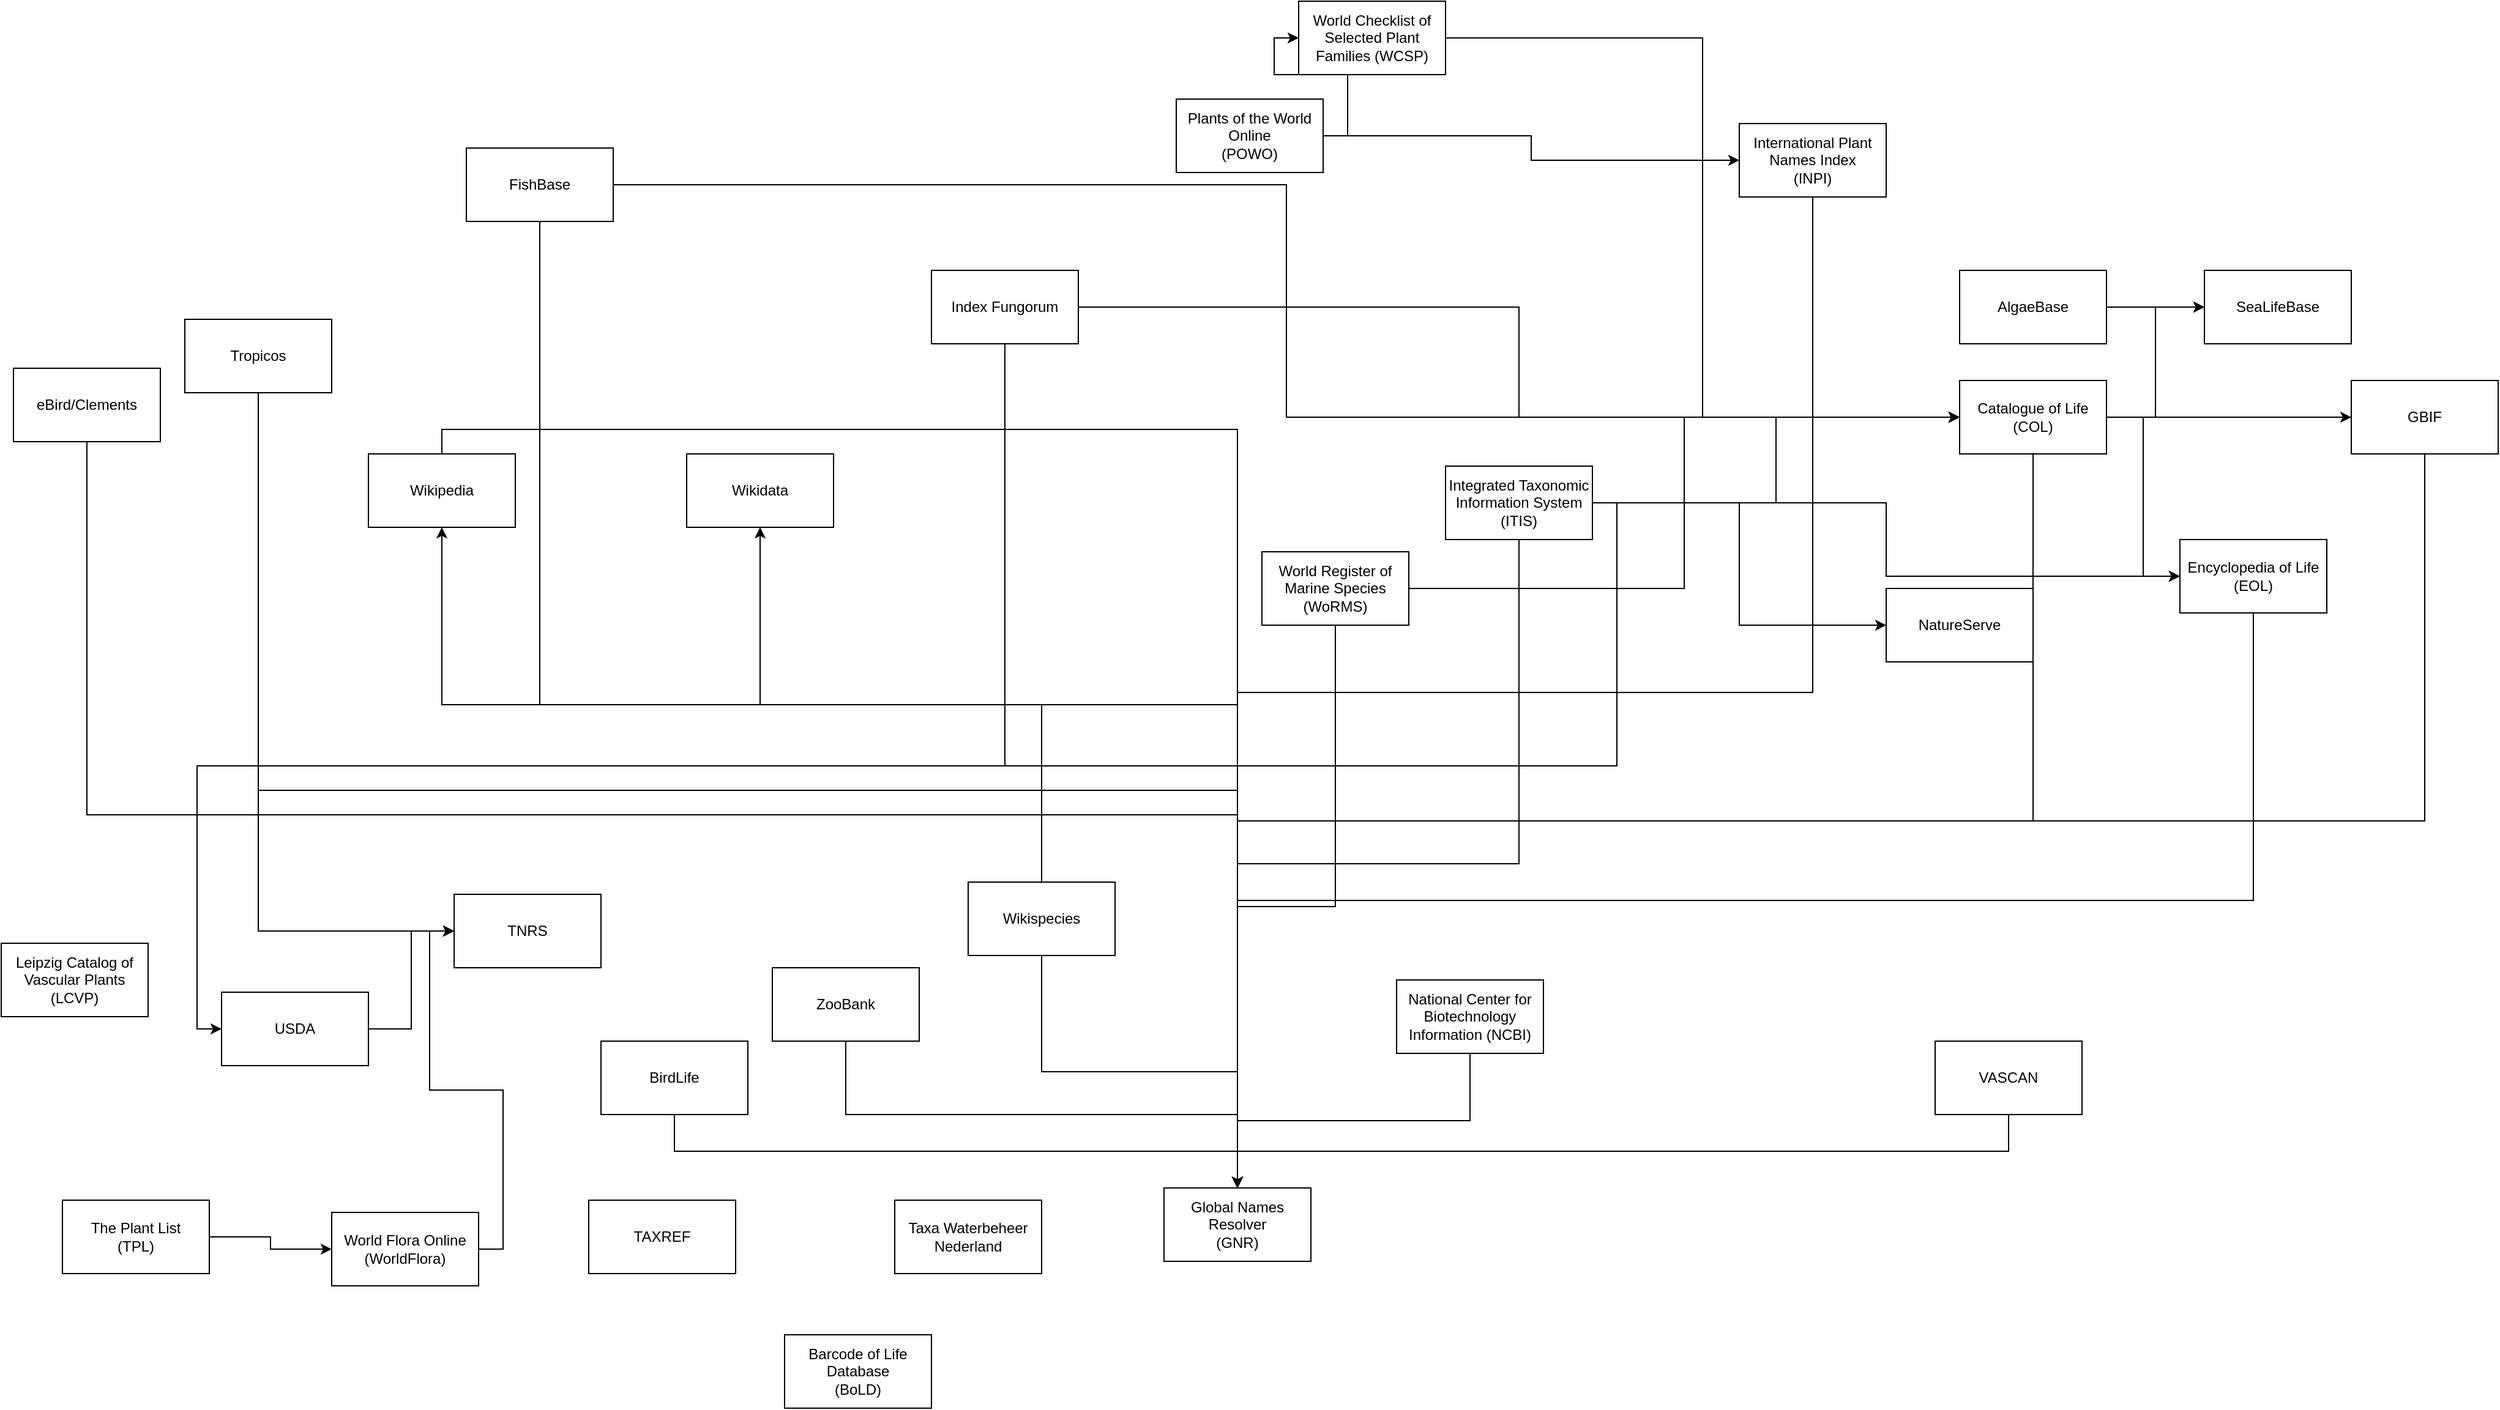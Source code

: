 <mxfile version="14.4.3" type="device"><diagram id="b5GW9MhGaCxvMdVLyB0A" name="Page-1"><mxGraphModel dx="2377" dy="1633" grid="1" gridSize="10" guides="1" tooltips="1" connect="1" arrows="1" fold="1" page="1" pageScale="1" pageWidth="4681" pageHeight="3300" math="0" shadow="0"><root><mxCell id="0"/><mxCell id="1" parent="0"/><mxCell id="qHFs2Xs5j-tJgoaFzKSN-1" value="GBIF" style="rounded=0;whiteSpace=wrap;html=1;" vertex="1" parent="1"><mxGeometry x="2010" y="770" width="120" height="60" as="geometry"/></mxCell><mxCell id="qHFs2Xs5j-tJgoaFzKSN-6" style="edgeStyle=orthogonalEdgeStyle;rounded=0;orthogonalLoop=1;jettySize=auto;html=1;exitX=1;exitY=0.5;exitDx=0;exitDy=0;entryX=0;entryY=0.5;entryDx=0;entryDy=0;" edge="1" parent="1" source="qHFs2Xs5j-tJgoaFzKSN-2" target="qHFs2Xs5j-tJgoaFzKSN-1"><mxGeometry relative="1" as="geometry"/></mxCell><mxCell id="qHFs2Xs5j-tJgoaFzKSN-60" style="edgeStyle=orthogonalEdgeStyle;rounded=0;orthogonalLoop=1;jettySize=auto;html=1;exitX=1;exitY=0.5;exitDx=0;exitDy=0;entryX=0;entryY=0.5;entryDx=0;entryDy=0;" edge="1" parent="1" source="qHFs2Xs5j-tJgoaFzKSN-2" target="qHFs2Xs5j-tJgoaFzKSN-42"><mxGeometry relative="1" as="geometry"/></mxCell><mxCell id="qHFs2Xs5j-tJgoaFzKSN-69" style="edgeStyle=orthogonalEdgeStyle;rounded=0;orthogonalLoop=1;jettySize=auto;html=1;exitX=1;exitY=0.5;exitDx=0;exitDy=0;entryX=0;entryY=0.5;entryDx=0;entryDy=0;" edge="1" parent="1" source="qHFs2Xs5j-tJgoaFzKSN-2" target="qHFs2Xs5j-tJgoaFzKSN-12"><mxGeometry relative="1" as="geometry"/></mxCell><mxCell id="qHFs2Xs5j-tJgoaFzKSN-2" value="Catalogue of Life (COL)" style="rounded=0;whiteSpace=wrap;html=1;" vertex="1" parent="1"><mxGeometry x="1690" y="770" width="120" height="60" as="geometry"/></mxCell><mxCell id="qHFs2Xs5j-tJgoaFzKSN-7" style="edgeStyle=orthogonalEdgeStyle;rounded=0;orthogonalLoop=1;jettySize=auto;html=1;exitX=0.5;exitY=1;exitDx=0;exitDy=0;entryX=0.5;entryY=0;entryDx=0;entryDy=0;" edge="1" parent="1" source="qHFs2Xs5j-tJgoaFzKSN-2" target="qHFs2Xs5j-tJgoaFzKSN-3"><mxGeometry relative="1" as="geometry"/></mxCell><mxCell id="qHFs2Xs5j-tJgoaFzKSN-8" style="edgeStyle=orthogonalEdgeStyle;rounded=0;orthogonalLoop=1;jettySize=auto;html=1;exitX=0.5;exitY=1;exitDx=0;exitDy=0;entryX=0.5;entryY=0;entryDx=0;entryDy=0;" edge="1" parent="1" source="qHFs2Xs5j-tJgoaFzKSN-1" target="qHFs2Xs5j-tJgoaFzKSN-3"><mxGeometry relative="1" as="geometry"/></mxCell><mxCell id="qHFs2Xs5j-tJgoaFzKSN-14" style="edgeStyle=orthogonalEdgeStyle;rounded=0;orthogonalLoop=1;jettySize=auto;html=1;exitX=0.5;exitY=1;exitDx=0;exitDy=0;entryX=0.5;entryY=0;entryDx=0;entryDy=0;" edge="1" parent="1" source="qHFs2Xs5j-tJgoaFzKSN-9" target="qHFs2Xs5j-tJgoaFzKSN-3"><mxGeometry relative="1" as="geometry"/></mxCell><mxCell id="qHFs2Xs5j-tJgoaFzKSN-18" style="edgeStyle=orthogonalEdgeStyle;rounded=0;orthogonalLoop=1;jettySize=auto;html=1;exitX=0.5;exitY=1;exitDx=0;exitDy=0;entryX=0.5;entryY=0;entryDx=0;entryDy=0;" edge="1" parent="1" source="qHFs2Xs5j-tJgoaFzKSN-15" target="qHFs2Xs5j-tJgoaFzKSN-3"><mxGeometry relative="1" as="geometry"/></mxCell><mxCell id="qHFs2Xs5j-tJgoaFzKSN-22" style="edgeStyle=orthogonalEdgeStyle;rounded=0;orthogonalLoop=1;jettySize=auto;html=1;exitX=0.5;exitY=1;exitDx=0;exitDy=0;entryX=0.5;entryY=0;entryDx=0;entryDy=0;" edge="1" parent="1" source="qHFs2Xs5j-tJgoaFzKSN-21" target="qHFs2Xs5j-tJgoaFzKSN-3"><mxGeometry relative="1" as="geometry"/></mxCell><mxCell id="qHFs2Xs5j-tJgoaFzKSN-24" style="edgeStyle=orthogonalEdgeStyle;rounded=0;orthogonalLoop=1;jettySize=auto;html=1;exitX=0.5;exitY=1;exitDx=0;exitDy=0;entryX=0.5;entryY=0;entryDx=0;entryDy=0;" edge="1" parent="1" source="qHFs2Xs5j-tJgoaFzKSN-23" target="qHFs2Xs5j-tJgoaFzKSN-3"><mxGeometry relative="1" as="geometry"/></mxCell><mxCell id="qHFs2Xs5j-tJgoaFzKSN-25" style="edgeStyle=orthogonalEdgeStyle;rounded=0;orthogonalLoop=1;jettySize=auto;html=1;exitX=0.5;exitY=1;exitDx=0;exitDy=0;entryX=0.5;entryY=0;entryDx=0;entryDy=0;" edge="1" parent="1" source="qHFs2Xs5j-tJgoaFzKSN-10" target="qHFs2Xs5j-tJgoaFzKSN-3"><mxGeometry relative="1" as="geometry"/></mxCell><mxCell id="qHFs2Xs5j-tJgoaFzKSN-27" style="edgeStyle=orthogonalEdgeStyle;rounded=0;orthogonalLoop=1;jettySize=auto;html=1;exitX=0.5;exitY=1;exitDx=0;exitDy=0;entryX=0.5;entryY=0;entryDx=0;entryDy=0;" edge="1" parent="1" source="qHFs2Xs5j-tJgoaFzKSN-26" target="qHFs2Xs5j-tJgoaFzKSN-3"><mxGeometry relative="1" as="geometry"/></mxCell><mxCell id="qHFs2Xs5j-tJgoaFzKSN-30" style="edgeStyle=orthogonalEdgeStyle;rounded=0;orthogonalLoop=1;jettySize=auto;html=1;exitX=0.5;exitY=1;exitDx=0;exitDy=0;entryX=0.5;entryY=0;entryDx=0;entryDy=0;" edge="1" parent="1" source="qHFs2Xs5j-tJgoaFzKSN-29" target="qHFs2Xs5j-tJgoaFzKSN-3"><mxGeometry relative="1" as="geometry"/></mxCell><mxCell id="qHFs2Xs5j-tJgoaFzKSN-31" style="edgeStyle=orthogonalEdgeStyle;rounded=0;orthogonalLoop=1;jettySize=auto;html=1;exitX=0.5;exitY=1;exitDx=0;exitDy=0;entryX=0.5;entryY=0;entryDx=0;entryDy=0;" edge="1" parent="1" source="qHFs2Xs5j-tJgoaFzKSN-12" target="qHFs2Xs5j-tJgoaFzKSN-3"><mxGeometry relative="1" as="geometry"/></mxCell><mxCell id="qHFs2Xs5j-tJgoaFzKSN-3" value="Global Names Resolver&lt;br&gt;(GNR)" style="rounded=0;whiteSpace=wrap;html=1;" vertex="1" parent="1"><mxGeometry x="1040" y="1430" width="120" height="60" as="geometry"/></mxCell><mxCell id="qHFs2Xs5j-tJgoaFzKSN-13" style="edgeStyle=orthogonalEdgeStyle;rounded=0;orthogonalLoop=1;jettySize=auto;html=1;exitX=1;exitY=0.5;exitDx=0;exitDy=0;entryX=0;entryY=0.5;entryDx=0;entryDy=0;" edge="1" parent="1" source="qHFs2Xs5j-tJgoaFzKSN-9" target="qHFs2Xs5j-tJgoaFzKSN-2"><mxGeometry relative="1" as="geometry"/></mxCell><mxCell id="qHFs2Xs5j-tJgoaFzKSN-9" value="World Register of Marine Species (WoRMS)" style="rounded=0;whiteSpace=wrap;html=1;" vertex="1" parent="1"><mxGeometry x="1120" y="910" width="120" height="60" as="geometry"/></mxCell><mxCell id="qHFs2Xs5j-tJgoaFzKSN-52" style="edgeStyle=orthogonalEdgeStyle;rounded=0;orthogonalLoop=1;jettySize=auto;html=1;exitX=1;exitY=0.5;exitDx=0;exitDy=0;entryX=0;entryY=0.5;entryDx=0;entryDy=0;" edge="1" parent="1" source="qHFs2Xs5j-tJgoaFzKSN-10" target="qHFs2Xs5j-tJgoaFzKSN-2"><mxGeometry relative="1" as="geometry"/></mxCell><mxCell id="qHFs2Xs5j-tJgoaFzKSN-10" value="FishBase" style="rounded=0;whiteSpace=wrap;html=1;" vertex="1" parent="1"><mxGeometry x="470" y="580" width="120" height="60" as="geometry"/></mxCell><mxCell id="qHFs2Xs5j-tJgoaFzKSN-59" style="edgeStyle=orthogonalEdgeStyle;rounded=0;orthogonalLoop=1;jettySize=auto;html=1;exitX=1;exitY=0.5;exitDx=0;exitDy=0;entryX=0;entryY=0.5;entryDx=0;entryDy=0;" edge="1" parent="1" source="qHFs2Xs5j-tJgoaFzKSN-11" target="qHFs2Xs5j-tJgoaFzKSN-42"><mxGeometry relative="1" as="geometry"/></mxCell><mxCell id="qHFs2Xs5j-tJgoaFzKSN-11" value="AlgaeBase" style="rounded=0;whiteSpace=wrap;html=1;" vertex="1" parent="1"><mxGeometry x="1690" y="680" width="120" height="60" as="geometry"/></mxCell><mxCell id="qHFs2Xs5j-tJgoaFzKSN-12" value="Encyclopedia of Life&lt;br&gt;(EOL)" style="rounded=0;whiteSpace=wrap;html=1;" vertex="1" parent="1"><mxGeometry x="1870" y="900" width="120" height="60" as="geometry"/></mxCell><mxCell id="qHFs2Xs5j-tJgoaFzKSN-17" style="edgeStyle=orthogonalEdgeStyle;rounded=0;orthogonalLoop=1;jettySize=auto;html=1;exitX=0.5;exitY=0;exitDx=0;exitDy=0;entryX=0.5;entryY=1;entryDx=0;entryDy=0;" edge="1" parent="1" source="qHFs2Xs5j-tJgoaFzKSN-15" target="qHFs2Xs5j-tJgoaFzKSN-16"><mxGeometry relative="1" as="geometry"/></mxCell><mxCell id="qHFs2Xs5j-tJgoaFzKSN-20" style="edgeStyle=orthogonalEdgeStyle;rounded=0;orthogonalLoop=1;jettySize=auto;html=1;exitX=0.5;exitY=0;exitDx=0;exitDy=0;entryX=0.5;entryY=1;entryDx=0;entryDy=0;" edge="1" parent="1" source="qHFs2Xs5j-tJgoaFzKSN-15" target="qHFs2Xs5j-tJgoaFzKSN-19"><mxGeometry relative="1" as="geometry"/></mxCell><mxCell id="qHFs2Xs5j-tJgoaFzKSN-15" value="Wikispecies" style="rounded=0;whiteSpace=wrap;html=1;" vertex="1" parent="1"><mxGeometry x="880" y="1180" width="120" height="60" as="geometry"/></mxCell><mxCell id="qHFs2Xs5j-tJgoaFzKSN-38" style="edgeStyle=orthogonalEdgeStyle;rounded=0;orthogonalLoop=1;jettySize=auto;html=1;exitX=0.5;exitY=0;exitDx=0;exitDy=0;entryX=0.5;entryY=0;entryDx=0;entryDy=0;" edge="1" parent="1" source="qHFs2Xs5j-tJgoaFzKSN-16" target="qHFs2Xs5j-tJgoaFzKSN-3"><mxGeometry relative="1" as="geometry"/></mxCell><mxCell id="qHFs2Xs5j-tJgoaFzKSN-16" value="Wikipedia" style="rounded=0;whiteSpace=wrap;html=1;" vertex="1" parent="1"><mxGeometry x="390" y="830" width="120" height="60" as="geometry"/></mxCell><mxCell id="qHFs2Xs5j-tJgoaFzKSN-19" value="Wikidata" style="rounded=0;whiteSpace=wrap;html=1;" vertex="1" parent="1"><mxGeometry x="650" y="830" width="120" height="60" as="geometry"/></mxCell><mxCell id="qHFs2Xs5j-tJgoaFzKSN-21" value="VASCAN" style="rounded=0;whiteSpace=wrap;html=1;" vertex="1" parent="1"><mxGeometry x="1670" y="1310" width="120" height="60" as="geometry"/></mxCell><mxCell id="qHFs2Xs5j-tJgoaFzKSN-74" style="edgeStyle=orthogonalEdgeStyle;rounded=0;orthogonalLoop=1;jettySize=auto;html=1;exitX=0.5;exitY=1;exitDx=0;exitDy=0;entryX=0;entryY=0.5;entryDx=0;entryDy=0;" edge="1" parent="1" source="qHFs2Xs5j-tJgoaFzKSN-23" target="qHFs2Xs5j-tJgoaFzKSN-71"><mxGeometry relative="1" as="geometry"/></mxCell><mxCell id="qHFs2Xs5j-tJgoaFzKSN-23" value="Tropicos" style="rounded=0;whiteSpace=wrap;html=1;" vertex="1" parent="1"><mxGeometry x="240" y="720" width="120" height="60" as="geometry"/></mxCell><mxCell id="qHFs2Xs5j-tJgoaFzKSN-51" style="edgeStyle=orthogonalEdgeStyle;rounded=0;orthogonalLoop=1;jettySize=auto;html=1;exitX=1;exitY=0.5;exitDx=0;exitDy=0;entryX=0;entryY=0.5;entryDx=0;entryDy=0;" edge="1" parent="1" source="qHFs2Xs5j-tJgoaFzKSN-26" target="qHFs2Xs5j-tJgoaFzKSN-2"><mxGeometry relative="1" as="geometry"/></mxCell><mxCell id="qHFs2Xs5j-tJgoaFzKSN-26" value="Index Fungorum" style="rounded=0;whiteSpace=wrap;html=1;" vertex="1" parent="1"><mxGeometry x="850" y="680" width="120" height="60" as="geometry"/></mxCell><mxCell id="qHFs2Xs5j-tJgoaFzKSN-29" value="National Center for Biotechnology Information (NCBI)" style="rounded=0;whiteSpace=wrap;html=1;" vertex="1" parent="1"><mxGeometry x="1230" y="1260" width="120" height="60" as="geometry"/></mxCell><mxCell id="qHFs2Xs5j-tJgoaFzKSN-33" style="edgeStyle=orthogonalEdgeStyle;rounded=0;orthogonalLoop=1;jettySize=auto;html=1;exitX=0.5;exitY=1;exitDx=0;exitDy=0;entryX=0.5;entryY=0;entryDx=0;entryDy=0;" edge="1" parent="1" source="qHFs2Xs5j-tJgoaFzKSN-32" target="qHFs2Xs5j-tJgoaFzKSN-3"><mxGeometry relative="1" as="geometry"/></mxCell><mxCell id="qHFs2Xs5j-tJgoaFzKSN-32" value="BirdLife" style="rounded=0;whiteSpace=wrap;html=1;" vertex="1" parent="1"><mxGeometry x="580" y="1310" width="120" height="60" as="geometry"/></mxCell><mxCell id="qHFs2Xs5j-tJgoaFzKSN-35" style="edgeStyle=orthogonalEdgeStyle;rounded=0;orthogonalLoop=1;jettySize=auto;html=1;exitX=0.5;exitY=1;exitDx=0;exitDy=0;entryX=0.5;entryY=0;entryDx=0;entryDy=0;" edge="1" parent="1" source="qHFs2Xs5j-tJgoaFzKSN-34" target="qHFs2Xs5j-tJgoaFzKSN-3"><mxGeometry relative="1" as="geometry"/></mxCell><mxCell id="qHFs2Xs5j-tJgoaFzKSN-34" value="eBird/Clements" style="rounded=0;whiteSpace=wrap;html=1;" vertex="1" parent="1"><mxGeometry x="100" y="760" width="120" height="60" as="geometry"/></mxCell><mxCell id="qHFs2Xs5j-tJgoaFzKSN-37" style="edgeStyle=orthogonalEdgeStyle;rounded=0;orthogonalLoop=1;jettySize=auto;html=1;exitX=0.5;exitY=1;exitDx=0;exitDy=0;entryX=0.5;entryY=0;entryDx=0;entryDy=0;" edge="1" parent="1" source="qHFs2Xs5j-tJgoaFzKSN-36" target="qHFs2Xs5j-tJgoaFzKSN-3"><mxGeometry relative="1" as="geometry"/></mxCell><mxCell id="qHFs2Xs5j-tJgoaFzKSN-50" style="edgeStyle=orthogonalEdgeStyle;rounded=0;orthogonalLoop=1;jettySize=auto;html=1;exitX=1;exitY=0.5;exitDx=0;exitDy=0;entryX=0;entryY=0.5;entryDx=0;entryDy=0;" edge="1" parent="1" source="qHFs2Xs5j-tJgoaFzKSN-36" target="qHFs2Xs5j-tJgoaFzKSN-2"><mxGeometry relative="1" as="geometry"/></mxCell><mxCell id="qHFs2Xs5j-tJgoaFzKSN-68" style="edgeStyle=orthogonalEdgeStyle;rounded=0;orthogonalLoop=1;jettySize=auto;html=1;exitX=1;exitY=0.5;exitDx=0;exitDy=0;entryX=0;entryY=0.5;entryDx=0;entryDy=0;" edge="1" parent="1" source="qHFs2Xs5j-tJgoaFzKSN-36" target="qHFs2Xs5j-tJgoaFzKSN-61"><mxGeometry relative="1" as="geometry"/></mxCell><mxCell id="qHFs2Xs5j-tJgoaFzKSN-70" style="edgeStyle=orthogonalEdgeStyle;rounded=0;orthogonalLoop=1;jettySize=auto;html=1;exitX=1;exitY=0.5;exitDx=0;exitDy=0;entryX=0;entryY=0.5;entryDx=0;entryDy=0;" edge="1" parent="1" source="qHFs2Xs5j-tJgoaFzKSN-36" target="qHFs2Xs5j-tJgoaFzKSN-12"><mxGeometry relative="1" as="geometry"><mxPoint x="1800" y="1000" as="targetPoint"/></mxGeometry></mxCell><mxCell id="qHFs2Xs5j-tJgoaFzKSN-76" style="edgeStyle=orthogonalEdgeStyle;rounded=0;orthogonalLoop=1;jettySize=auto;html=1;exitX=1;exitY=0.5;exitDx=0;exitDy=0;entryX=0;entryY=0.5;entryDx=0;entryDy=0;" edge="1" parent="1" source="qHFs2Xs5j-tJgoaFzKSN-36" target="qHFs2Xs5j-tJgoaFzKSN-62"><mxGeometry relative="1" as="geometry"/></mxCell><mxCell id="qHFs2Xs5j-tJgoaFzKSN-36" value="Integrated Taxonomic Information System (ITIS)" style="rounded=0;whiteSpace=wrap;html=1;" vertex="1" parent="1"><mxGeometry x="1270" y="840" width="120" height="60" as="geometry"/></mxCell><mxCell id="qHFs2Xs5j-tJgoaFzKSN-77" style="edgeStyle=orthogonalEdgeStyle;rounded=0;orthogonalLoop=1;jettySize=auto;html=1;exitX=1;exitY=0.5;exitDx=0;exitDy=0;entryX=0;entryY=0.5;entryDx=0;entryDy=0;" edge="1" parent="1" source="qHFs2Xs5j-tJgoaFzKSN-39" target="qHFs2Xs5j-tJgoaFzKSN-48"><mxGeometry relative="1" as="geometry"/></mxCell><mxCell id="qHFs2Xs5j-tJgoaFzKSN-39" value="Plants of the World Online&lt;br&gt;(POWO)" style="rounded=0;whiteSpace=wrap;html=1;" vertex="1" parent="1"><mxGeometry x="1050" y="540" width="120" height="60" as="geometry"/></mxCell><mxCell id="qHFs2Xs5j-tJgoaFzKSN-40" value="Leipzig Catalog of Vascular Plants (LCVP)" style="rounded=0;whiteSpace=wrap;html=1;" vertex="1" parent="1"><mxGeometry x="90" y="1230" width="120" height="60" as="geometry"/></mxCell><mxCell id="qHFs2Xs5j-tJgoaFzKSN-73" style="edgeStyle=orthogonalEdgeStyle;rounded=0;orthogonalLoop=1;jettySize=auto;html=1;exitX=1;exitY=0.5;exitDx=0;exitDy=0;entryX=0;entryY=0.5;entryDx=0;entryDy=0;" edge="1" parent="1" source="qHFs2Xs5j-tJgoaFzKSN-41" target="qHFs2Xs5j-tJgoaFzKSN-71"><mxGeometry relative="1" as="geometry"><mxPoint x="380" y="1440" as="targetPoint"/></mxGeometry></mxCell><mxCell id="qHFs2Xs5j-tJgoaFzKSN-41" value="World Flora Online&lt;br&gt;(WorldFlora)" style="rounded=0;whiteSpace=wrap;html=1;" vertex="1" parent="1"><mxGeometry x="360" y="1450" width="120" height="60" as="geometry"/></mxCell><mxCell id="qHFs2Xs5j-tJgoaFzKSN-42" value="SeaLifeBase" style="rounded=0;whiteSpace=wrap;html=1;" vertex="1" parent="1"><mxGeometry x="1890" y="680" width="120" height="60" as="geometry"/></mxCell><mxCell id="qHFs2Xs5j-tJgoaFzKSN-58" style="edgeStyle=orthogonalEdgeStyle;rounded=0;orthogonalLoop=1;jettySize=auto;html=1;exitX=1;exitY=0.5;exitDx=0;exitDy=0;entryX=0;entryY=0.5;entryDx=0;entryDy=0;" edge="1" parent="1" source="qHFs2Xs5j-tJgoaFzKSN-43" target="qHFs2Xs5j-tJgoaFzKSN-41"><mxGeometry relative="1" as="geometry"/></mxCell><mxCell id="qHFs2Xs5j-tJgoaFzKSN-43" value="The Plant List&lt;br&gt;(TPL)" style="rounded=0;whiteSpace=wrap;html=1;" vertex="1" parent="1"><mxGeometry x="140" y="1440" width="120" height="60" as="geometry"/></mxCell><mxCell id="qHFs2Xs5j-tJgoaFzKSN-44" value="Barcode of Life Database&lt;br&gt;(BoLD)" style="rounded=0;whiteSpace=wrap;html=1;" vertex="1" parent="1"><mxGeometry x="730" y="1550" width="120" height="60" as="geometry"/></mxCell><mxCell id="qHFs2Xs5j-tJgoaFzKSN-46" style="edgeStyle=orthogonalEdgeStyle;rounded=0;orthogonalLoop=1;jettySize=auto;html=1;exitX=0.5;exitY=1;exitDx=0;exitDy=0;entryX=0.5;entryY=0;entryDx=0;entryDy=0;" edge="1" parent="1" source="qHFs2Xs5j-tJgoaFzKSN-45" target="qHFs2Xs5j-tJgoaFzKSN-3"><mxGeometry relative="1" as="geometry"/></mxCell><mxCell id="qHFs2Xs5j-tJgoaFzKSN-45" value="ZooBank" style="whiteSpace=wrap;html=1;" vertex="1" parent="1"><mxGeometry x="720" y="1250" width="120" height="60" as="geometry"/></mxCell><mxCell id="qHFs2Xs5j-tJgoaFzKSN-49" style="edgeStyle=orthogonalEdgeStyle;rounded=0;orthogonalLoop=1;jettySize=auto;html=1;exitX=0.5;exitY=1;exitDx=0;exitDy=0;entryX=0.5;entryY=0;entryDx=0;entryDy=0;" edge="1" parent="1" source="qHFs2Xs5j-tJgoaFzKSN-48" target="qHFs2Xs5j-tJgoaFzKSN-3"><mxGeometry relative="1" as="geometry"/></mxCell><mxCell id="qHFs2Xs5j-tJgoaFzKSN-48" value="International Plant Names Index&lt;br&gt;(INPI)" style="whiteSpace=wrap;html=1;" vertex="1" parent="1"><mxGeometry x="1510" y="560" width="120" height="60" as="geometry"/></mxCell><mxCell id="qHFs2Xs5j-tJgoaFzKSN-55" style="edgeStyle=orthogonalEdgeStyle;rounded=0;orthogonalLoop=1;jettySize=auto;html=1;exitX=1;exitY=0.5;exitDx=0;exitDy=0;entryX=0;entryY=0.5;entryDx=0;entryDy=0;" edge="1" parent="1" source="qHFs2Xs5j-tJgoaFzKSN-39" target="qHFs2Xs5j-tJgoaFzKSN-54"><mxGeometry relative="1" as="geometry"/></mxCell><mxCell id="qHFs2Xs5j-tJgoaFzKSN-56" style="edgeStyle=orthogonalEdgeStyle;rounded=0;orthogonalLoop=1;jettySize=auto;html=1;entryX=0;entryY=0.5;entryDx=0;entryDy=0;exitX=1;exitY=0.5;exitDx=0;exitDy=0;" edge="1" parent="1" source="qHFs2Xs5j-tJgoaFzKSN-54" target="qHFs2Xs5j-tJgoaFzKSN-2"><mxGeometry relative="1" as="geometry"><mxPoint x="1250" y="440" as="sourcePoint"/></mxGeometry></mxCell><mxCell id="qHFs2Xs5j-tJgoaFzKSN-54" value="World Checklist of Selected Plant Families (WCSP)" style="rounded=0;whiteSpace=wrap;html=1;" vertex="1" parent="1"><mxGeometry x="1150" y="460" width="120" height="60" as="geometry"/></mxCell><mxCell id="qHFs2Xs5j-tJgoaFzKSN-61" value="NatureServe" style="rounded=0;whiteSpace=wrap;html=1;" vertex="1" parent="1"><mxGeometry x="1630" y="940" width="120" height="60" as="geometry"/></mxCell><mxCell id="qHFs2Xs5j-tJgoaFzKSN-72" style="edgeStyle=orthogonalEdgeStyle;rounded=0;orthogonalLoop=1;jettySize=auto;html=1;exitX=1;exitY=0.5;exitDx=0;exitDy=0;entryX=0;entryY=0.5;entryDx=0;entryDy=0;" edge="1" parent="1" source="qHFs2Xs5j-tJgoaFzKSN-62" target="qHFs2Xs5j-tJgoaFzKSN-71"><mxGeometry relative="1" as="geometry"/></mxCell><mxCell id="qHFs2Xs5j-tJgoaFzKSN-62" value="USDA" style="rounded=0;whiteSpace=wrap;html=1;" vertex="1" parent="1"><mxGeometry x="270" y="1270" width="120" height="60" as="geometry"/></mxCell><mxCell id="qHFs2Xs5j-tJgoaFzKSN-64" value="TAXREF" style="rounded=0;whiteSpace=wrap;html=1;" vertex="1" parent="1"><mxGeometry x="570" y="1440" width="120" height="60" as="geometry"/></mxCell><mxCell id="qHFs2Xs5j-tJgoaFzKSN-67" value="Taxa Waterbeheer Nederland" style="whiteSpace=wrap;html=1;" vertex="1" parent="1"><mxGeometry x="820" y="1440" width="120" height="60" as="geometry"/></mxCell><mxCell id="qHFs2Xs5j-tJgoaFzKSN-71" value="TNRS" style="rounded=0;whiteSpace=wrap;html=1;" vertex="1" parent="1"><mxGeometry x="460" y="1190" width="120" height="60" as="geometry"/></mxCell><mxCell id="qHFs2Xs5j-tJgoaFzKSN-75" style="edgeStyle=orthogonalEdgeStyle;rounded=0;orthogonalLoop=1;jettySize=auto;html=1;exitX=0.5;exitY=1;exitDx=0;exitDy=0;" edge="1" parent="1"><mxGeometry relative="1" as="geometry"><mxPoint x="700" y="1220" as="sourcePoint"/><mxPoint x="700" y="1220" as="targetPoint"/></mxGeometry></mxCell></root></mxGraphModel></diagram></mxfile>